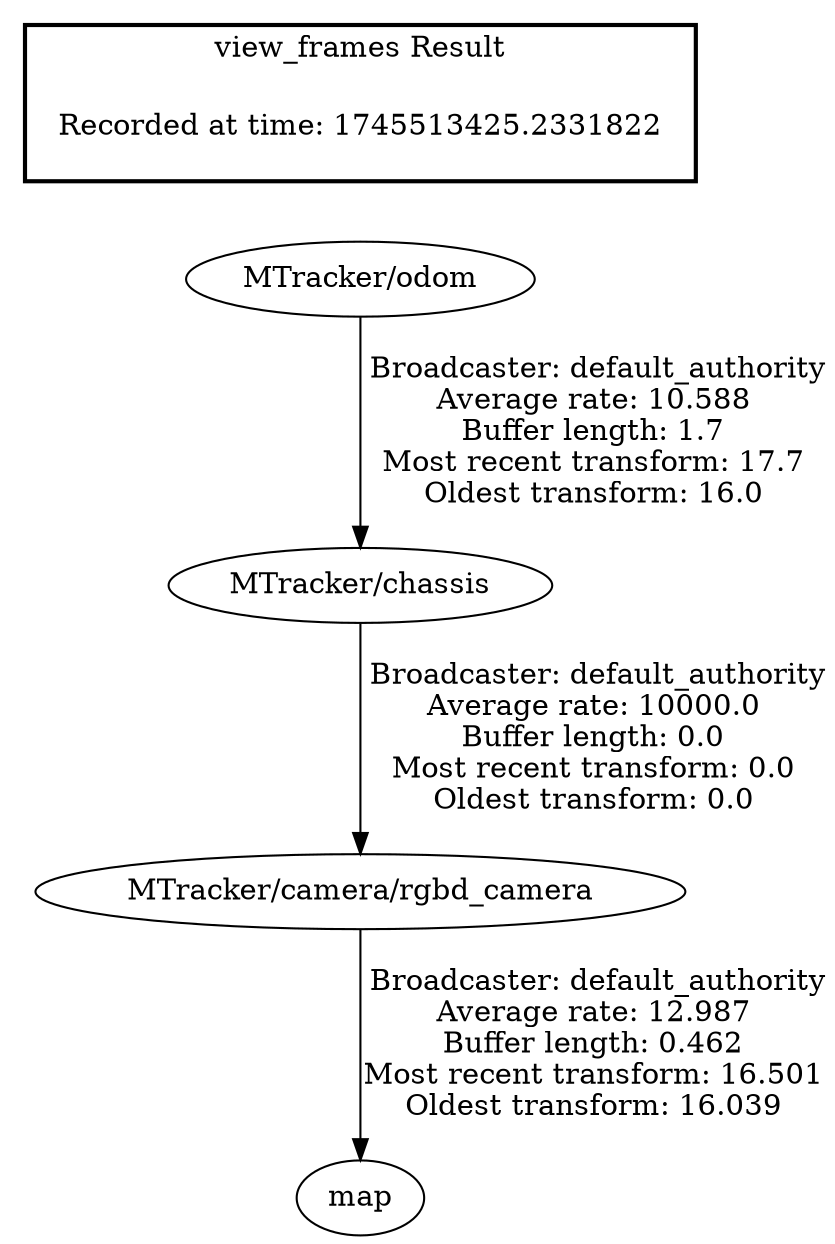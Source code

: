 digraph G {
"MTracker/odom" -> "MTracker/chassis"[label=" Broadcaster: default_authority\nAverage rate: 10.588\nBuffer length: 1.7\nMost recent transform: 17.7\nOldest transform: 16.0\n"];
"MTracker/chassis" -> "MTracker/camera/rgbd_camera"[label=" Broadcaster: default_authority\nAverage rate: 10000.0\nBuffer length: 0.0\nMost recent transform: 0.0\nOldest transform: 0.0\n"];
"MTracker/camera/rgbd_camera" -> "map"[label=" Broadcaster: default_authority\nAverage rate: 12.987\nBuffer length: 0.462\nMost recent transform: 16.501\nOldest transform: 16.039\n"];
edge [style=invis];
 subgraph cluster_legend { style=bold; color=black; label ="view_frames Result";
"Recorded at time: 1745513425.2331822"[ shape=plaintext ] ;
}->"MTracker/odom";
}